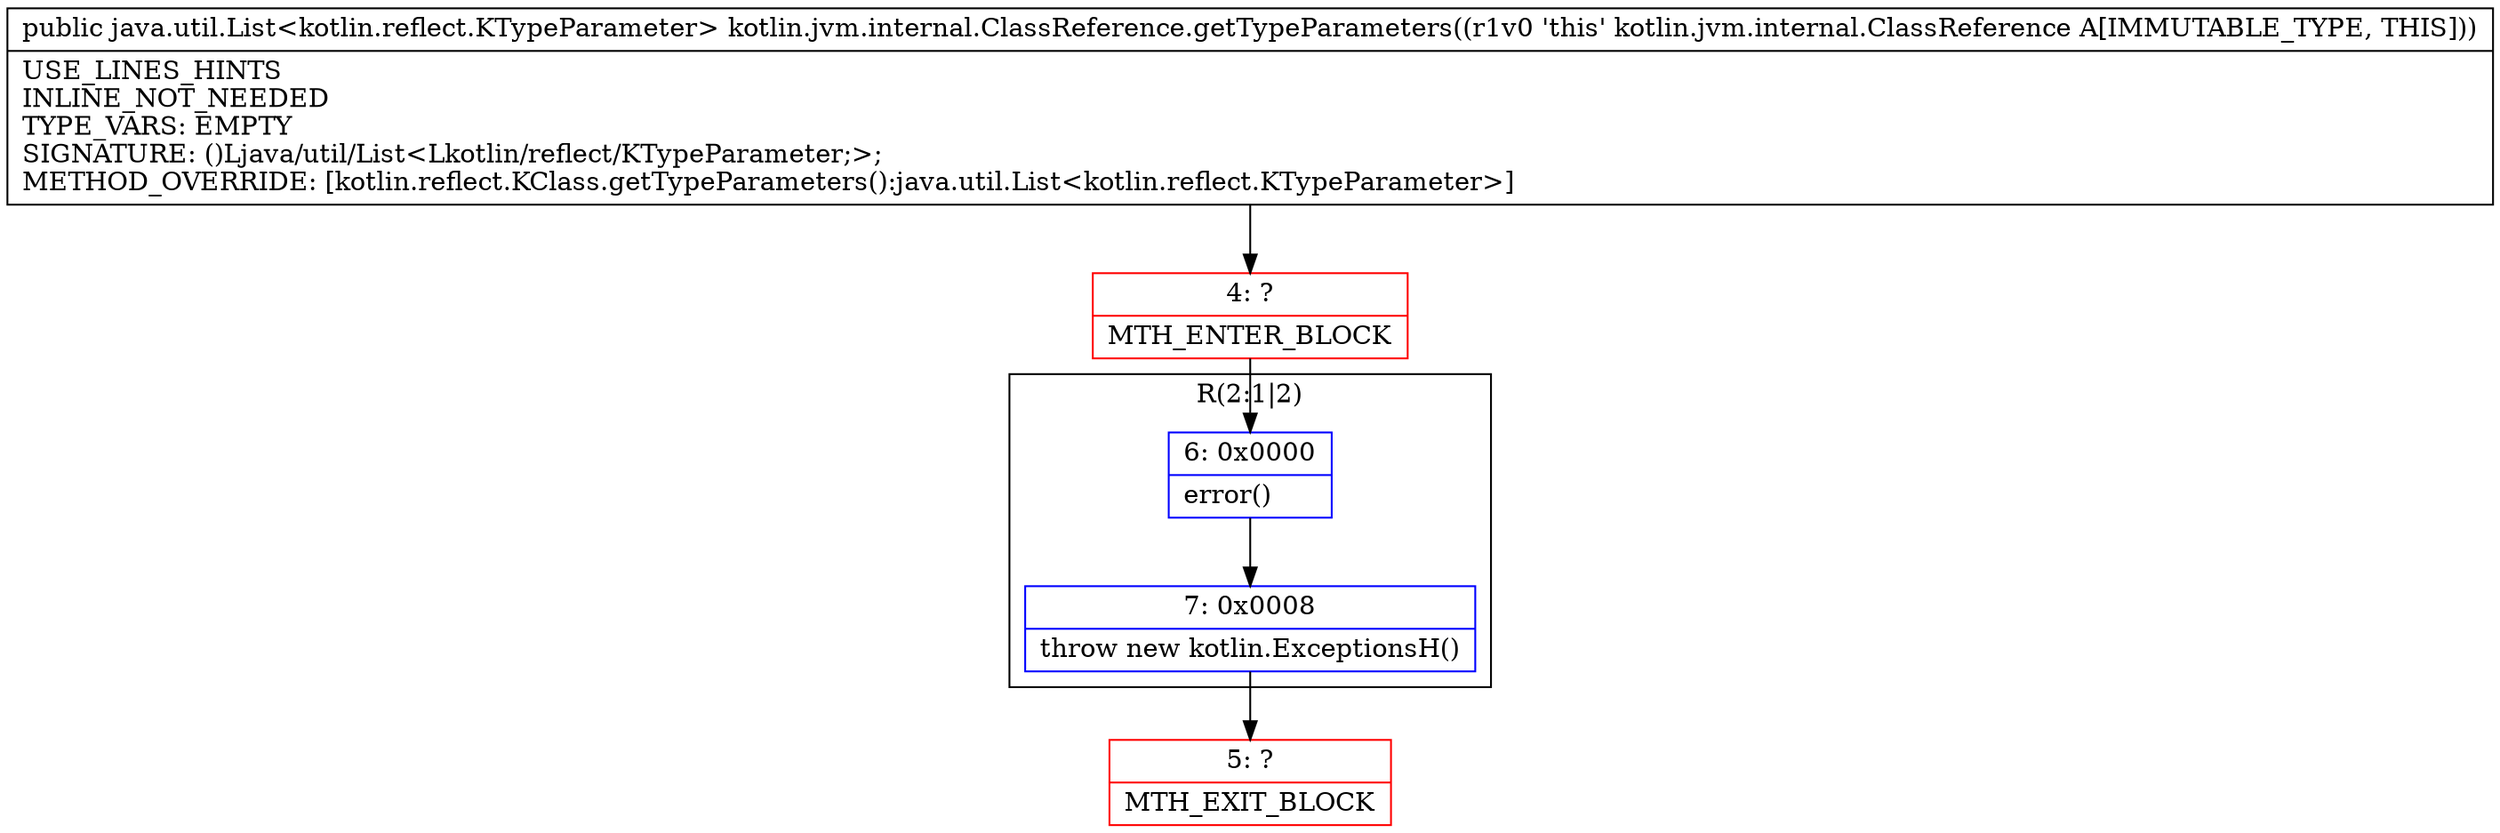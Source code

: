 digraph "CFG forkotlin.jvm.internal.ClassReference.getTypeParameters()Ljava\/util\/List;" {
subgraph cluster_Region_1963008884 {
label = "R(2:1|2)";
node [shape=record,color=blue];
Node_6 [shape=record,label="{6\:\ 0x0000|error()\l}"];
Node_7 [shape=record,label="{7\:\ 0x0008|throw new kotlin.ExceptionsH()\l}"];
}
Node_4 [shape=record,color=red,label="{4\:\ ?|MTH_ENTER_BLOCK\l}"];
Node_5 [shape=record,color=red,label="{5\:\ ?|MTH_EXIT_BLOCK\l}"];
MethodNode[shape=record,label="{public java.util.List\<kotlin.reflect.KTypeParameter\> kotlin.jvm.internal.ClassReference.getTypeParameters((r1v0 'this' kotlin.jvm.internal.ClassReference A[IMMUTABLE_TYPE, THIS]))  | USE_LINES_HINTS\lINLINE_NOT_NEEDED\lTYPE_VARS: EMPTY\lSIGNATURE: ()Ljava\/util\/List\<Lkotlin\/reflect\/KTypeParameter;\>;\lMETHOD_OVERRIDE: [kotlin.reflect.KClass.getTypeParameters():java.util.List\<kotlin.reflect.KTypeParameter\>]\l}"];
MethodNode -> Node_4;Node_6 -> Node_7;
Node_7 -> Node_5;
Node_4 -> Node_6;
}

